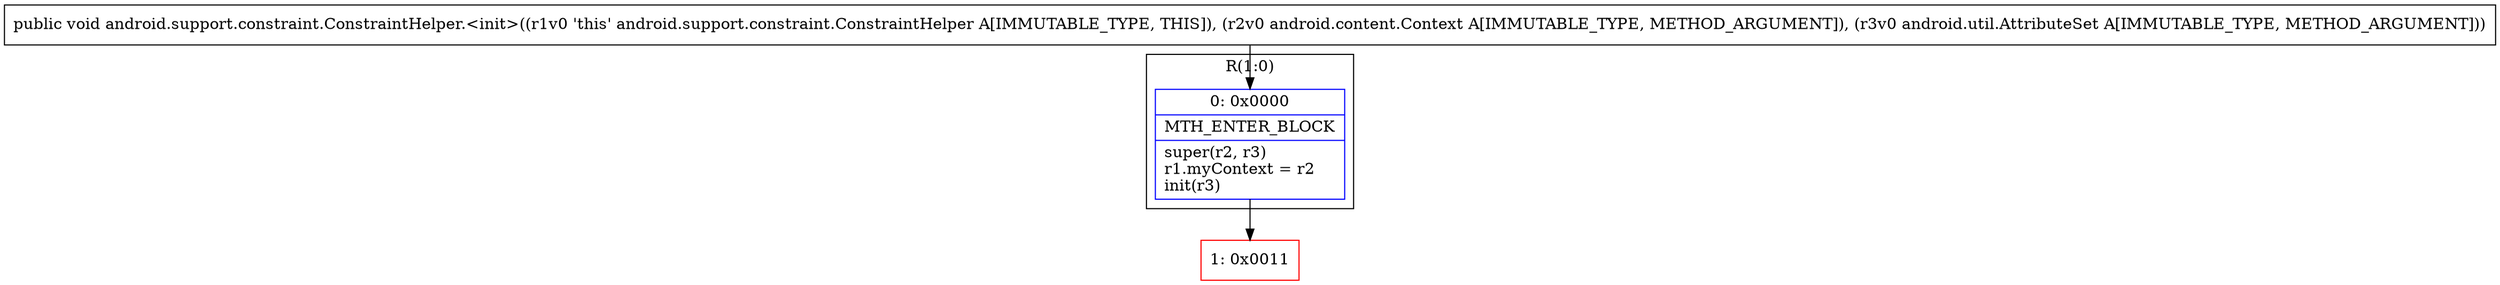 digraph "CFG forandroid.support.constraint.ConstraintHelper.\<init\>(Landroid\/content\/Context;Landroid\/util\/AttributeSet;)V" {
subgraph cluster_Region_1001694653 {
label = "R(1:0)";
node [shape=record,color=blue];
Node_0 [shape=record,label="{0\:\ 0x0000|MTH_ENTER_BLOCK\l|super(r2, r3)\lr1.myContext = r2\linit(r3)\l}"];
}
Node_1 [shape=record,color=red,label="{1\:\ 0x0011}"];
MethodNode[shape=record,label="{public void android.support.constraint.ConstraintHelper.\<init\>((r1v0 'this' android.support.constraint.ConstraintHelper A[IMMUTABLE_TYPE, THIS]), (r2v0 android.content.Context A[IMMUTABLE_TYPE, METHOD_ARGUMENT]), (r3v0 android.util.AttributeSet A[IMMUTABLE_TYPE, METHOD_ARGUMENT])) }"];
MethodNode -> Node_0;
Node_0 -> Node_1;
}

